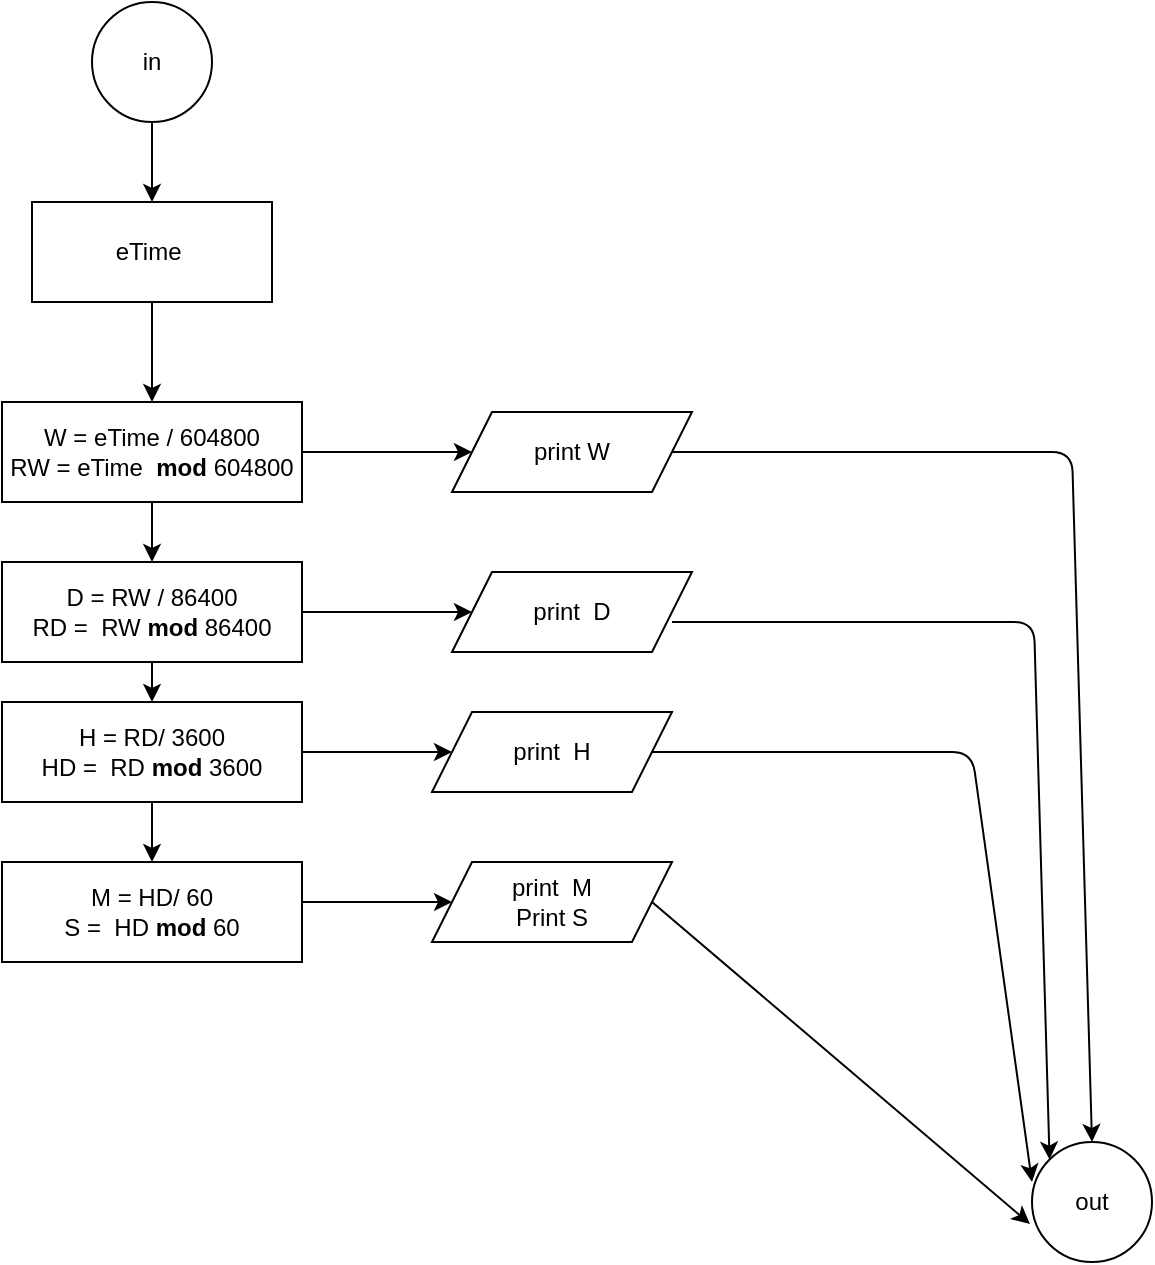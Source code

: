 <mxfile>
    <diagram id="--zgV0ZHFIILKilECYu9" name="Page-1">
        <mxGraphModel dx="832" dy="480" grid="1" gridSize="10" guides="1" tooltips="1" connect="1" arrows="1" fold="1" page="1" pageScale="1" pageWidth="850" pageHeight="1100" math="0" shadow="0">
            <root>
                <mxCell id="0"/>
                <mxCell id="1" parent="0"/>
                <mxCell id="6" style="edgeStyle=none;html=1;exitX=0.5;exitY=1;exitDx=0;exitDy=0;entryX=0.5;entryY=0;entryDx=0;entryDy=0;" edge="1" parent="1" source="4" target="5">
                    <mxGeometry relative="1" as="geometry"/>
                </mxCell>
                <mxCell id="4" value="in" style="ellipse;whiteSpace=wrap;html=1;aspect=fixed;" vertex="1" parent="1">
                    <mxGeometry x="310" y="10" width="60" height="60" as="geometry"/>
                </mxCell>
                <mxCell id="8" style="edgeStyle=none;html=1;exitX=0.5;exitY=1;exitDx=0;exitDy=0;entryX=0.5;entryY=0;entryDx=0;entryDy=0;" edge="1" parent="1" source="5" target="7">
                    <mxGeometry relative="1" as="geometry"/>
                </mxCell>
                <mxCell id="5" value="eTime&amp;nbsp;" style="rounded=0;whiteSpace=wrap;html=1;" vertex="1" parent="1">
                    <mxGeometry x="280" y="110" width="120" height="50" as="geometry"/>
                </mxCell>
                <mxCell id="10" style="edgeStyle=none;html=1;exitX=1;exitY=0.5;exitDx=0;exitDy=0;" edge="1" parent="1" source="7" target="9">
                    <mxGeometry relative="1" as="geometry"/>
                </mxCell>
                <mxCell id="18" style="edgeStyle=none;html=1;exitX=0.5;exitY=1;exitDx=0;exitDy=0;entryX=0.5;entryY=0;entryDx=0;entryDy=0;" edge="1" parent="1" source="7" target="14">
                    <mxGeometry relative="1" as="geometry"/>
                </mxCell>
                <mxCell id="7" value="W = eTime&amp;nbsp;/ 604800&lt;br&gt;RW = eTime&amp;nbsp;&amp;nbsp;&lt;b&gt;mod &lt;/b&gt;604800" style="rounded=0;whiteSpace=wrap;html=1;" vertex="1" parent="1">
                    <mxGeometry x="265" y="210" width="150" height="50" as="geometry"/>
                </mxCell>
                <mxCell id="12" style="edgeStyle=none;html=1;exitX=1;exitY=0.5;exitDx=0;exitDy=0;entryX=0.5;entryY=0;entryDx=0;entryDy=0;" edge="1" parent="1" source="9" target="11">
                    <mxGeometry relative="1" as="geometry">
                        <mxPoint x="810" y="235" as="targetPoint"/>
                        <Array as="points">
                            <mxPoint x="800" y="235"/>
                        </Array>
                    </mxGeometry>
                </mxCell>
                <mxCell id="9" value="print W" style="shape=parallelogram;perimeter=parallelogramPerimeter;whiteSpace=wrap;html=1;fixedSize=1;" vertex="1" parent="1">
                    <mxGeometry x="490" y="215" width="120" height="40" as="geometry"/>
                </mxCell>
                <mxCell id="11" value="out" style="ellipse;whiteSpace=wrap;html=1;aspect=fixed;" vertex="1" parent="1">
                    <mxGeometry x="780" y="580" width="60" height="60" as="geometry"/>
                </mxCell>
                <mxCell id="24" style="edgeStyle=none;html=1;exitX=0.5;exitY=1;exitDx=0;exitDy=0;" edge="1" parent="1" source="14" target="19">
                    <mxGeometry relative="1" as="geometry"/>
                </mxCell>
                <mxCell id="14" value="D = RW / 86400&lt;br&gt;RD =&amp;nbsp; RW &lt;b&gt;mod &lt;/b&gt;86400" style="rounded=0;whiteSpace=wrap;html=1;" vertex="1" parent="1">
                    <mxGeometry x="265" y="290" width="150" height="50" as="geometry"/>
                </mxCell>
                <mxCell id="15" style="edgeStyle=none;html=1;exitX=1;exitY=0.5;exitDx=0;exitDy=0;" edge="1" parent="1" target="16">
                    <mxGeometry relative="1" as="geometry">
                        <mxPoint x="415" y="315" as="sourcePoint"/>
                    </mxGeometry>
                </mxCell>
                <mxCell id="16" value="print&amp;nbsp; D" style="shape=parallelogram;perimeter=parallelogramPerimeter;whiteSpace=wrap;html=1;fixedSize=1;" vertex="1" parent="1">
                    <mxGeometry x="490" y="295" width="120" height="40" as="geometry"/>
                </mxCell>
                <mxCell id="17" style="edgeStyle=none;html=1;exitX=1;exitY=0.5;exitDx=0;exitDy=0;entryX=0;entryY=0;entryDx=0;entryDy=0;" edge="1" parent="1" target="11">
                    <mxGeometry relative="1" as="geometry">
                        <mxPoint x="800" y="475" as="targetPoint"/>
                        <mxPoint x="600" y="320" as="sourcePoint"/>
                        <Array as="points">
                            <mxPoint x="781" y="320"/>
                        </Array>
                    </mxGeometry>
                </mxCell>
                <mxCell id="25" style="edgeStyle=none;html=1;exitX=0.5;exitY=1;exitDx=0;exitDy=0;entryX=0.5;entryY=0;entryDx=0;entryDy=0;" edge="1" parent="1" source="19" target="23">
                    <mxGeometry relative="1" as="geometry"/>
                </mxCell>
                <mxCell id="19" value="H = RD/ 3600&lt;br&gt;HD =&amp;nbsp; RD&amp;nbsp;&lt;b&gt;mod &lt;/b&gt;3600" style="rounded=0;whiteSpace=wrap;html=1;" vertex="1" parent="1">
                    <mxGeometry x="265" y="360" width="150" height="50" as="geometry"/>
                </mxCell>
                <mxCell id="20" style="edgeStyle=none;html=1;exitX=1;exitY=0.5;exitDx=0;exitDy=0;" edge="1" parent="1" target="21" source="19">
                    <mxGeometry relative="1" as="geometry">
                        <mxPoint x="425" y="385" as="sourcePoint"/>
                    </mxGeometry>
                </mxCell>
                <mxCell id="22" style="edgeStyle=none;html=1;exitX=1;exitY=0.5;exitDx=0;exitDy=0;entryX=0;entryY=0.333;entryDx=0;entryDy=0;entryPerimeter=0;" edge="1" parent="1" source="21" target="11">
                    <mxGeometry relative="1" as="geometry">
                        <Array as="points">
                            <mxPoint x="750" y="385"/>
                        </Array>
                    </mxGeometry>
                </mxCell>
                <mxCell id="21" value="print&amp;nbsp; H" style="shape=parallelogram;perimeter=parallelogramPerimeter;whiteSpace=wrap;html=1;fixedSize=1;" vertex="1" parent="1">
                    <mxGeometry x="480" y="365" width="120" height="40" as="geometry"/>
                </mxCell>
                <mxCell id="23" value="M = HD/ 60&lt;br&gt;S =&amp;nbsp; HD&amp;nbsp;&lt;b&gt;mod &lt;/b&gt;60" style="rounded=0;whiteSpace=wrap;html=1;" vertex="1" parent="1">
                    <mxGeometry x="265" y="440" width="150" height="50" as="geometry"/>
                </mxCell>
                <mxCell id="26" style="edgeStyle=none;html=1;exitX=1;exitY=0.5;exitDx=0;exitDy=0;" edge="1" parent="1" target="27">
                    <mxGeometry relative="1" as="geometry">
                        <mxPoint x="415" y="460" as="sourcePoint"/>
                    </mxGeometry>
                </mxCell>
                <mxCell id="28" style="edgeStyle=none;html=1;exitX=1;exitY=0.5;exitDx=0;exitDy=0;entryX=-0.017;entryY=0.683;entryDx=0;entryDy=0;entryPerimeter=0;" edge="1" parent="1" source="27" target="11">
                    <mxGeometry relative="1" as="geometry"/>
                </mxCell>
                <mxCell id="27" value="print&amp;nbsp; M&lt;br&gt;Print S" style="shape=parallelogram;perimeter=parallelogramPerimeter;whiteSpace=wrap;html=1;fixedSize=1;" vertex="1" parent="1">
                    <mxGeometry x="480" y="440" width="120" height="40" as="geometry"/>
                </mxCell>
            </root>
        </mxGraphModel>
    </diagram>
</mxfile>